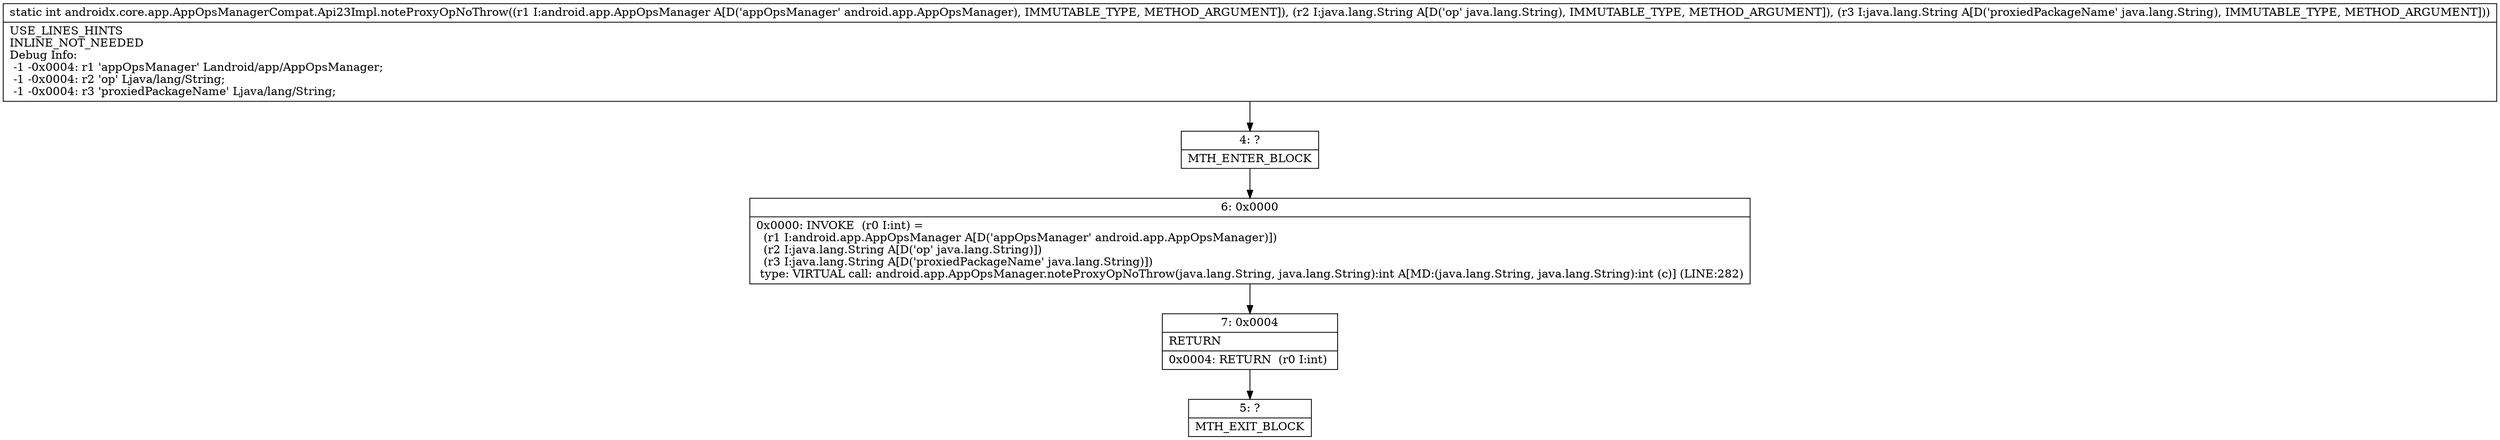 digraph "CFG forandroidx.core.app.AppOpsManagerCompat.Api23Impl.noteProxyOpNoThrow(Landroid\/app\/AppOpsManager;Ljava\/lang\/String;Ljava\/lang\/String;)I" {
Node_4 [shape=record,label="{4\:\ ?|MTH_ENTER_BLOCK\l}"];
Node_6 [shape=record,label="{6\:\ 0x0000|0x0000: INVOKE  (r0 I:int) = \l  (r1 I:android.app.AppOpsManager A[D('appOpsManager' android.app.AppOpsManager)])\l  (r2 I:java.lang.String A[D('op' java.lang.String)])\l  (r3 I:java.lang.String A[D('proxiedPackageName' java.lang.String)])\l type: VIRTUAL call: android.app.AppOpsManager.noteProxyOpNoThrow(java.lang.String, java.lang.String):int A[MD:(java.lang.String, java.lang.String):int (c)] (LINE:282)\l}"];
Node_7 [shape=record,label="{7\:\ 0x0004|RETURN\l|0x0004: RETURN  (r0 I:int) \l}"];
Node_5 [shape=record,label="{5\:\ ?|MTH_EXIT_BLOCK\l}"];
MethodNode[shape=record,label="{static int androidx.core.app.AppOpsManagerCompat.Api23Impl.noteProxyOpNoThrow((r1 I:android.app.AppOpsManager A[D('appOpsManager' android.app.AppOpsManager), IMMUTABLE_TYPE, METHOD_ARGUMENT]), (r2 I:java.lang.String A[D('op' java.lang.String), IMMUTABLE_TYPE, METHOD_ARGUMENT]), (r3 I:java.lang.String A[D('proxiedPackageName' java.lang.String), IMMUTABLE_TYPE, METHOD_ARGUMENT]))  | USE_LINES_HINTS\lINLINE_NOT_NEEDED\lDebug Info:\l  \-1 \-0x0004: r1 'appOpsManager' Landroid\/app\/AppOpsManager;\l  \-1 \-0x0004: r2 'op' Ljava\/lang\/String;\l  \-1 \-0x0004: r3 'proxiedPackageName' Ljava\/lang\/String;\l}"];
MethodNode -> Node_4;Node_4 -> Node_6;
Node_6 -> Node_7;
Node_7 -> Node_5;
}

